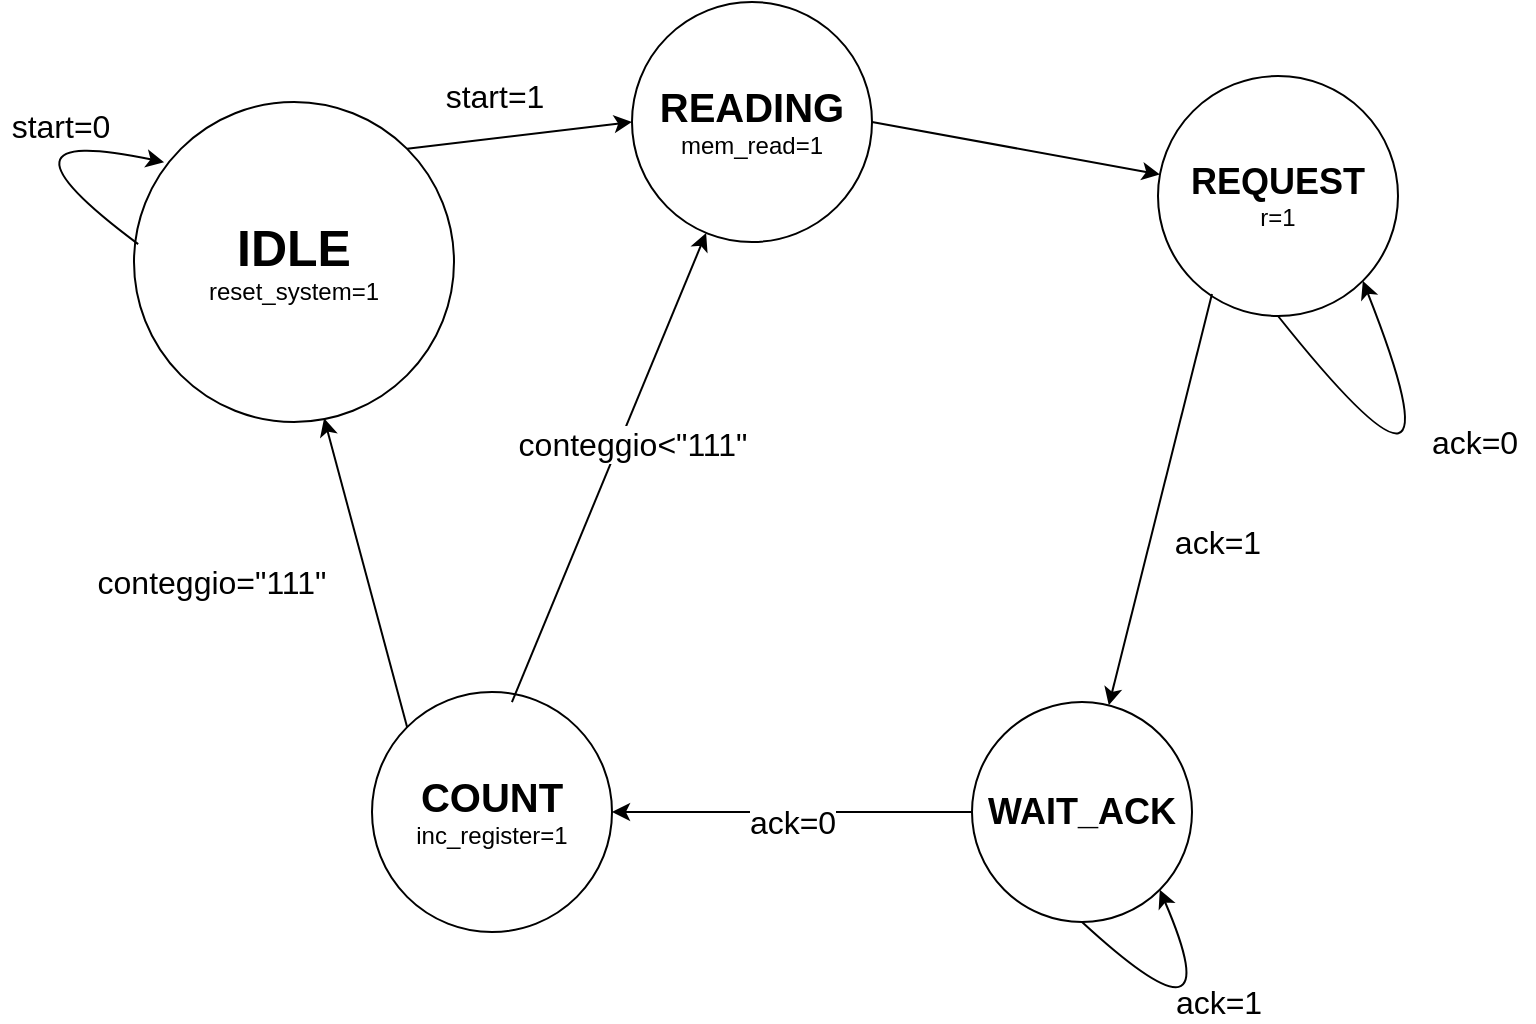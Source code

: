 <mxfile version="15.7.3" type="device"><diagram id="no0M4gs332SGCm6Jui_E" name="Pagina-1"><mxGraphModel dx="868" dy="545" grid="1" gridSize="10" guides="1" tooltips="1" connect="1" arrows="1" fold="1" page="1" pageScale="1" pageWidth="827" pageHeight="1169" math="0" shadow="0"><root><mxCell id="0"/><mxCell id="1" parent="0"/><mxCell id="PPz5H7OBIV-2cpaF60s--1" value="&lt;b style=&quot;font-size: 25px&quot;&gt;IDLE&lt;br&gt;&lt;/b&gt;reset_system=1" style="ellipse;whiteSpace=wrap;html=1;aspect=fixed;" parent="1" vertex="1"><mxGeometry x="90" y="80" width="160" height="160" as="geometry"/></mxCell><mxCell id="PPz5H7OBIV-2cpaF60s--2" value="&lt;b&gt;&lt;font style=&quot;font-size: 20px&quot;&gt;READING&lt;/font&gt;&lt;/b&gt;&lt;br&gt;mem_read=1" style="ellipse;whiteSpace=wrap;html=1;aspect=fixed;" parent="1" vertex="1"><mxGeometry x="339" y="30" width="120" height="120" as="geometry"/></mxCell><mxCell id="PPz5H7OBIV-2cpaF60s--3" value="&lt;b&gt;&lt;font style=&quot;font-size: 18px&quot;&gt;REQUEST&lt;/font&gt;&lt;/b&gt;&lt;br&gt;r=1" style="ellipse;whiteSpace=wrap;html=1;aspect=fixed;" parent="1" vertex="1"><mxGeometry x="602" y="67" width="120" height="120" as="geometry"/></mxCell><mxCell id="PPz5H7OBIV-2cpaF60s--5" value="&lt;b&gt;&lt;font style=&quot;font-size: 18px&quot;&gt;WAIT_ACK&lt;/font&gt;&lt;/b&gt;" style="ellipse;whiteSpace=wrap;html=1;aspect=fixed;" parent="1" vertex="1"><mxGeometry x="509" y="380" width="110" height="110" as="geometry"/></mxCell><mxCell id="PPz5H7OBIV-2cpaF60s--6" value="&lt;b&gt;&lt;font style=&quot;font-size: 20px&quot;&gt;COUNT&lt;/font&gt;&lt;/b&gt;&lt;br&gt;inc_register=1" style="ellipse;whiteSpace=wrap;html=1;aspect=fixed;" parent="1" vertex="1"><mxGeometry x="209" y="375" width="120" height="120" as="geometry"/></mxCell><mxCell id="PPz5H7OBIV-2cpaF60s--7" value="" style="endArrow=classic;html=1;rounded=0;exitX=1;exitY=0;exitDx=0;exitDy=0;entryX=0;entryY=0.5;entryDx=0;entryDy=0;" parent="1" source="PPz5H7OBIV-2cpaF60s--1" target="PPz5H7OBIV-2cpaF60s--2" edge="1"><mxGeometry width="50" height="50" relative="1" as="geometry"><mxPoint x="379" y="300" as="sourcePoint"/><mxPoint x="429" y="250" as="targetPoint"/></mxGeometry></mxCell><mxCell id="PPz5H7OBIV-2cpaF60s--8" value="start=1" style="text;html=1;align=center;verticalAlign=middle;resizable=0;points=[];autosize=1;strokeColor=none;fillColor=none;fontSize=16;" parent="1" vertex="1"><mxGeometry x="240" y="67" width="60" height="20" as="geometry"/></mxCell><mxCell id="PPz5H7OBIV-2cpaF60s--10" value="" style="endArrow=classic;html=1;rounded=0;fontSize=16;exitX=1;exitY=0.5;exitDx=0;exitDy=0;" parent="1" source="PPz5H7OBIV-2cpaF60s--2" target="PPz5H7OBIV-2cpaF60s--3" edge="1"><mxGeometry width="50" height="50" relative="1" as="geometry"><mxPoint x="379" y="300" as="sourcePoint"/><mxPoint x="589" y="90" as="targetPoint"/></mxGeometry></mxCell><mxCell id="PPz5H7OBIV-2cpaF60s--12" value="" style="endArrow=classic;html=1;rounded=0;fontSize=16;exitX=0.225;exitY=0.908;exitDx=0;exitDy=0;exitPerimeter=0;" parent="1" source="PPz5H7OBIV-2cpaF60s--3" target="PPz5H7OBIV-2cpaF60s--5" edge="1"><mxGeometry width="50" height="50" relative="1" as="geometry"><mxPoint x="379" y="300" as="sourcePoint"/><mxPoint x="429" y="250" as="targetPoint"/></mxGeometry></mxCell><mxCell id="PPz5H7OBIV-2cpaF60s--13" value="ack=1" style="text;html=1;strokeColor=none;fillColor=none;align=center;verticalAlign=middle;whiteSpace=wrap;rounded=0;fontSize=16;" parent="1" vertex="1"><mxGeometry x="607" y="290" width="50" height="20" as="geometry"/></mxCell><mxCell id="PPz5H7OBIV-2cpaF60s--14" value="" style="endArrow=classic;html=1;rounded=0;fontSize=16;exitX=0;exitY=0.5;exitDx=0;exitDy=0;entryX=1;entryY=0.5;entryDx=0;entryDy=0;" parent="1" source="PPz5H7OBIV-2cpaF60s--5" target="PPz5H7OBIV-2cpaF60s--6" edge="1"><mxGeometry width="50" height="50" relative="1" as="geometry"><mxPoint x="379" y="300" as="sourcePoint"/><mxPoint x="429" y="250" as="targetPoint"/></mxGeometry></mxCell><mxCell id="PPz5H7OBIV-2cpaF60s--15" value="ack=0" style="edgeLabel;html=1;align=center;verticalAlign=middle;resizable=0;points=[];fontSize=16;" parent="PPz5H7OBIV-2cpaF60s--14" vertex="1" connectable="0"><mxGeometry x="0.122" y="5" relative="1" as="geometry"><mxPoint x="11" as="offset"/></mxGeometry></mxCell><mxCell id="PPz5H7OBIV-2cpaF60s--16" value="" style="endArrow=classic;html=1;rounded=0;fontSize=16;exitX=0;exitY=0;exitDx=0;exitDy=0;entryX=0.594;entryY=0.988;entryDx=0;entryDy=0;entryPerimeter=0;" parent="1" source="PPz5H7OBIV-2cpaF60s--6" target="PPz5H7OBIV-2cpaF60s--1" edge="1"><mxGeometry width="50" height="50" relative="1" as="geometry"><mxPoint x="379" y="300" as="sourcePoint"/><mxPoint x="429" y="250" as="targetPoint"/></mxGeometry></mxCell><mxCell id="PPz5H7OBIV-2cpaF60s--17" value="conteggio=&quot;111&quot;" style="text;html=1;strokeColor=none;fillColor=none;align=center;verticalAlign=middle;whiteSpace=wrap;rounded=0;fontSize=16;" parent="1" vertex="1"><mxGeometry x="69" y="310" width="120" height="20" as="geometry"/></mxCell><mxCell id="PPz5H7OBIV-2cpaF60s--18" value="" style="endArrow=classic;html=1;rounded=0;fontSize=16;exitX=0.583;exitY=0.042;exitDx=0;exitDy=0;exitPerimeter=0;" parent="1" source="PPz5H7OBIV-2cpaF60s--6" target="PPz5H7OBIV-2cpaF60s--2" edge="1"><mxGeometry width="50" height="50" relative="1" as="geometry"><mxPoint x="379" y="300" as="sourcePoint"/><mxPoint x="429" y="250" as="targetPoint"/></mxGeometry></mxCell><mxCell id="PPz5H7OBIV-2cpaF60s--19" value="conteggio&amp;lt;&quot;111&quot;" style="edgeLabel;html=1;align=center;verticalAlign=middle;resizable=0;points=[];fontSize=16;" parent="PPz5H7OBIV-2cpaF60s--18" vertex="1" connectable="0"><mxGeometry x="0.179" y="-1" relative="1" as="geometry"><mxPoint x="2" y="8" as="offset"/></mxGeometry></mxCell><mxCell id="PPz5H7OBIV-2cpaF60s--20" value="" style="endArrow=classic;html=1;rounded=0;fontSize=20;exitX=0.013;exitY=0.444;exitDx=0;exitDy=0;entryX=0.094;entryY=0.188;entryDx=0;entryDy=0;edgeStyle=orthogonalEdgeStyle;curved=1;exitPerimeter=0;entryPerimeter=0;" parent="1" source="PPz5H7OBIV-2cpaF60s--1" target="PPz5H7OBIV-2cpaF60s--1" edge="1"><mxGeometry width="50" height="50" relative="1" as="geometry"><mxPoint x="300" y="290" as="sourcePoint"/><mxPoint x="350" y="240" as="targetPoint"/><Array as="points"><mxPoint x="10" y="90"/></Array></mxGeometry></mxCell><mxCell id="PPz5H7OBIV-2cpaF60s--21" value="&lt;font style=&quot;font-size: 16px&quot;&gt;start=0&lt;/font&gt;" style="text;html=1;align=center;verticalAlign=middle;resizable=0;points=[];autosize=1;strokeColor=none;fillColor=none;fontSize=20;" parent="1" vertex="1"><mxGeometry x="23" y="75" width="60" height="30" as="geometry"/></mxCell><mxCell id="PPz5H7OBIV-2cpaF60s--24" value="" style="endArrow=classic;html=1;rounded=0;fontSize=16;curved=1;exitX=0.5;exitY=1;exitDx=0;exitDy=0;entryX=1;entryY=1;entryDx=0;entryDy=0;edgeStyle=orthogonalEdgeStyle;" parent="1" source="PPz5H7OBIV-2cpaF60s--3" target="PPz5H7OBIV-2cpaF60s--3" edge="1"><mxGeometry width="50" height="50" relative="1" as="geometry"><mxPoint x="630" y="290" as="sourcePoint"/><mxPoint x="680" y="240" as="targetPoint"/><Array as="points"><mxPoint x="760" y="310"/></Array></mxGeometry></mxCell><mxCell id="PPz5H7OBIV-2cpaF60s--25" value="ack=0" style="text;html=1;align=center;verticalAlign=middle;resizable=0;points=[];autosize=1;strokeColor=none;fillColor=none;fontSize=16;" parent="1" vertex="1"><mxGeometry x="730" y="240" width="60" height="20" as="geometry"/></mxCell><mxCell id="PPz5H7OBIV-2cpaF60s--26" value="" style="endArrow=classic;html=1;rounded=0;fontSize=16;curved=1;exitX=0.5;exitY=1;exitDx=0;exitDy=0;entryX=1;entryY=1;entryDx=0;entryDy=0;" parent="1" source="PPz5H7OBIV-2cpaF60s--5" target="PPz5H7OBIV-2cpaF60s--5" edge="1"><mxGeometry width="50" height="50" relative="1" as="geometry"><mxPoint x="480" y="390" as="sourcePoint"/><mxPoint x="530" y="340" as="targetPoint"/><Array as="points"><mxPoint x="640" y="560"/></Array></mxGeometry></mxCell><mxCell id="PPz5H7OBIV-2cpaF60s--27" value="ack=1" style="text;html=1;align=center;verticalAlign=middle;resizable=0;points=[];autosize=1;strokeColor=none;fillColor=none;fontSize=16;" parent="1" vertex="1"><mxGeometry x="602" y="520" width="60" height="20" as="geometry"/></mxCell></root></mxGraphModel></diagram></mxfile>